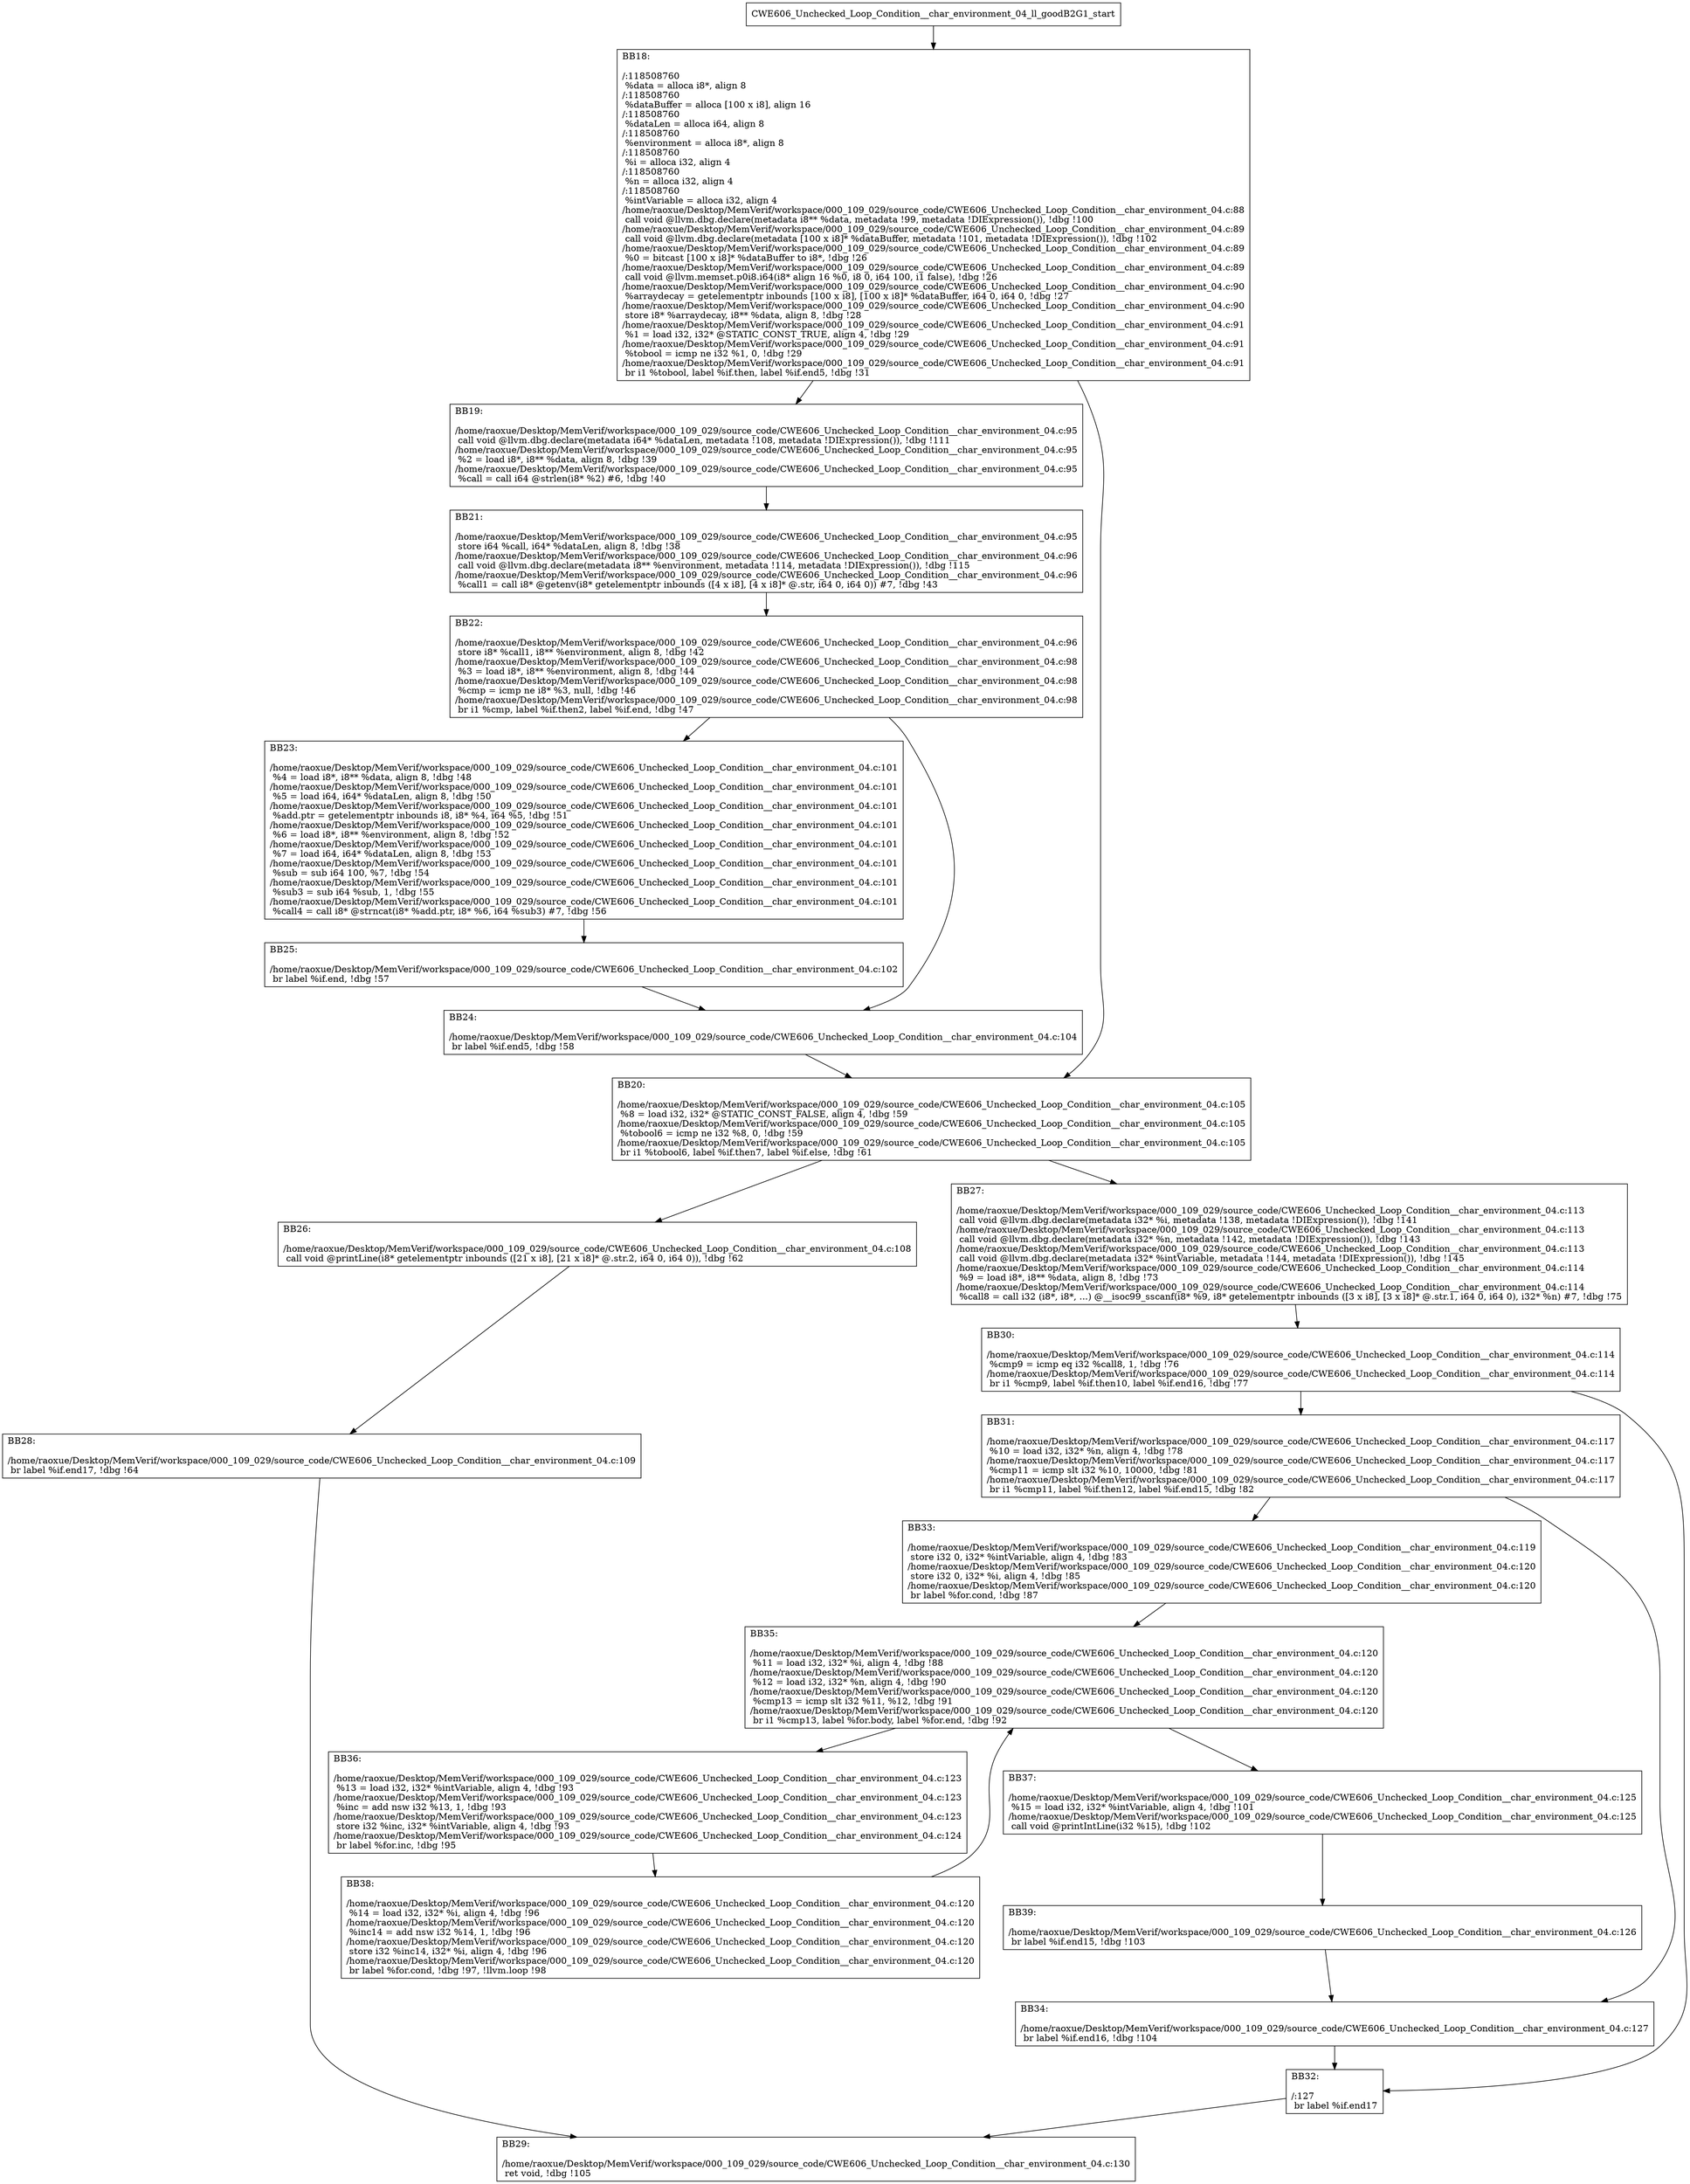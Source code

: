 digraph "CFG for'CWE606_Unchecked_Loop_Condition__char_environment_04_ll_goodB2G1' function" {
	BBCWE606_Unchecked_Loop_Condition__char_environment_04_ll_goodB2G1_start[shape=record,label="{CWE606_Unchecked_Loop_Condition__char_environment_04_ll_goodB2G1_start}"];
	BBCWE606_Unchecked_Loop_Condition__char_environment_04_ll_goodB2G1_start-> CWE606_Unchecked_Loop_Condition__char_environment_04_ll_goodB2G1BB18;
	CWE606_Unchecked_Loop_Condition__char_environment_04_ll_goodB2G1BB18 [shape=record, label="{BB18:\l\l/:118508760\l
  %data = alloca i8*, align 8\l
/:118508760\l
  %dataBuffer = alloca [100 x i8], align 16\l
/:118508760\l
  %dataLen = alloca i64, align 8\l
/:118508760\l
  %environment = alloca i8*, align 8\l
/:118508760\l
  %i = alloca i32, align 4\l
/:118508760\l
  %n = alloca i32, align 4\l
/:118508760\l
  %intVariable = alloca i32, align 4\l
/home/raoxue/Desktop/MemVerif/workspace/000_109_029/source_code/CWE606_Unchecked_Loop_Condition__char_environment_04.c:88\l
  call void @llvm.dbg.declare(metadata i8** %data, metadata !99, metadata !DIExpression()), !dbg !100\l
/home/raoxue/Desktop/MemVerif/workspace/000_109_029/source_code/CWE606_Unchecked_Loop_Condition__char_environment_04.c:89\l
  call void @llvm.dbg.declare(metadata [100 x i8]* %dataBuffer, metadata !101, metadata !DIExpression()), !dbg !102\l
/home/raoxue/Desktop/MemVerif/workspace/000_109_029/source_code/CWE606_Unchecked_Loop_Condition__char_environment_04.c:89\l
  %0 = bitcast [100 x i8]* %dataBuffer to i8*, !dbg !26\l
/home/raoxue/Desktop/MemVerif/workspace/000_109_029/source_code/CWE606_Unchecked_Loop_Condition__char_environment_04.c:89\l
  call void @llvm.memset.p0i8.i64(i8* align 16 %0, i8 0, i64 100, i1 false), !dbg !26\l
/home/raoxue/Desktop/MemVerif/workspace/000_109_029/source_code/CWE606_Unchecked_Loop_Condition__char_environment_04.c:90\l
  %arraydecay = getelementptr inbounds [100 x i8], [100 x i8]* %dataBuffer, i64 0, i64 0, !dbg !27\l
/home/raoxue/Desktop/MemVerif/workspace/000_109_029/source_code/CWE606_Unchecked_Loop_Condition__char_environment_04.c:90\l
  store i8* %arraydecay, i8** %data, align 8, !dbg !28\l
/home/raoxue/Desktop/MemVerif/workspace/000_109_029/source_code/CWE606_Unchecked_Loop_Condition__char_environment_04.c:91\l
  %1 = load i32, i32* @STATIC_CONST_TRUE, align 4, !dbg !29\l
/home/raoxue/Desktop/MemVerif/workspace/000_109_029/source_code/CWE606_Unchecked_Loop_Condition__char_environment_04.c:91\l
  %tobool = icmp ne i32 %1, 0, !dbg !29\l
/home/raoxue/Desktop/MemVerif/workspace/000_109_029/source_code/CWE606_Unchecked_Loop_Condition__char_environment_04.c:91\l
  br i1 %tobool, label %if.then, label %if.end5, !dbg !31\l
}"];
	CWE606_Unchecked_Loop_Condition__char_environment_04_ll_goodB2G1BB18-> CWE606_Unchecked_Loop_Condition__char_environment_04_ll_goodB2G1BB19;
	CWE606_Unchecked_Loop_Condition__char_environment_04_ll_goodB2G1BB18-> CWE606_Unchecked_Loop_Condition__char_environment_04_ll_goodB2G1BB20;
	CWE606_Unchecked_Loop_Condition__char_environment_04_ll_goodB2G1BB19 [shape=record, label="{BB19:\l\l/home/raoxue/Desktop/MemVerif/workspace/000_109_029/source_code/CWE606_Unchecked_Loop_Condition__char_environment_04.c:95\l
  call void @llvm.dbg.declare(metadata i64* %dataLen, metadata !108, metadata !DIExpression()), !dbg !111\l
/home/raoxue/Desktop/MemVerif/workspace/000_109_029/source_code/CWE606_Unchecked_Loop_Condition__char_environment_04.c:95\l
  %2 = load i8*, i8** %data, align 8, !dbg !39\l
/home/raoxue/Desktop/MemVerif/workspace/000_109_029/source_code/CWE606_Unchecked_Loop_Condition__char_environment_04.c:95\l
  %call = call i64 @strlen(i8* %2) #6, !dbg !40\l
}"];
	CWE606_Unchecked_Loop_Condition__char_environment_04_ll_goodB2G1BB19-> CWE606_Unchecked_Loop_Condition__char_environment_04_ll_goodB2G1BB21;
	CWE606_Unchecked_Loop_Condition__char_environment_04_ll_goodB2G1BB21 [shape=record, label="{BB21:\l\l/home/raoxue/Desktop/MemVerif/workspace/000_109_029/source_code/CWE606_Unchecked_Loop_Condition__char_environment_04.c:95\l
  store i64 %call, i64* %dataLen, align 8, !dbg !38\l
/home/raoxue/Desktop/MemVerif/workspace/000_109_029/source_code/CWE606_Unchecked_Loop_Condition__char_environment_04.c:96\l
  call void @llvm.dbg.declare(metadata i8** %environment, metadata !114, metadata !DIExpression()), !dbg !115\l
/home/raoxue/Desktop/MemVerif/workspace/000_109_029/source_code/CWE606_Unchecked_Loop_Condition__char_environment_04.c:96\l
  %call1 = call i8* @getenv(i8* getelementptr inbounds ([4 x i8], [4 x i8]* @.str, i64 0, i64 0)) #7, !dbg !43\l
}"];
	CWE606_Unchecked_Loop_Condition__char_environment_04_ll_goodB2G1BB21-> CWE606_Unchecked_Loop_Condition__char_environment_04_ll_goodB2G1BB22;
	CWE606_Unchecked_Loop_Condition__char_environment_04_ll_goodB2G1BB22 [shape=record, label="{BB22:\l\l/home/raoxue/Desktop/MemVerif/workspace/000_109_029/source_code/CWE606_Unchecked_Loop_Condition__char_environment_04.c:96\l
  store i8* %call1, i8** %environment, align 8, !dbg !42\l
/home/raoxue/Desktop/MemVerif/workspace/000_109_029/source_code/CWE606_Unchecked_Loop_Condition__char_environment_04.c:98\l
  %3 = load i8*, i8** %environment, align 8, !dbg !44\l
/home/raoxue/Desktop/MemVerif/workspace/000_109_029/source_code/CWE606_Unchecked_Loop_Condition__char_environment_04.c:98\l
  %cmp = icmp ne i8* %3, null, !dbg !46\l
/home/raoxue/Desktop/MemVerif/workspace/000_109_029/source_code/CWE606_Unchecked_Loop_Condition__char_environment_04.c:98\l
  br i1 %cmp, label %if.then2, label %if.end, !dbg !47\l
}"];
	CWE606_Unchecked_Loop_Condition__char_environment_04_ll_goodB2G1BB22-> CWE606_Unchecked_Loop_Condition__char_environment_04_ll_goodB2G1BB23;
	CWE606_Unchecked_Loop_Condition__char_environment_04_ll_goodB2G1BB22-> CWE606_Unchecked_Loop_Condition__char_environment_04_ll_goodB2G1BB24;
	CWE606_Unchecked_Loop_Condition__char_environment_04_ll_goodB2G1BB23 [shape=record, label="{BB23:\l\l/home/raoxue/Desktop/MemVerif/workspace/000_109_029/source_code/CWE606_Unchecked_Loop_Condition__char_environment_04.c:101\l
  %4 = load i8*, i8** %data, align 8, !dbg !48\l
/home/raoxue/Desktop/MemVerif/workspace/000_109_029/source_code/CWE606_Unchecked_Loop_Condition__char_environment_04.c:101\l
  %5 = load i64, i64* %dataLen, align 8, !dbg !50\l
/home/raoxue/Desktop/MemVerif/workspace/000_109_029/source_code/CWE606_Unchecked_Loop_Condition__char_environment_04.c:101\l
  %add.ptr = getelementptr inbounds i8, i8* %4, i64 %5, !dbg !51\l
/home/raoxue/Desktop/MemVerif/workspace/000_109_029/source_code/CWE606_Unchecked_Loop_Condition__char_environment_04.c:101\l
  %6 = load i8*, i8** %environment, align 8, !dbg !52\l
/home/raoxue/Desktop/MemVerif/workspace/000_109_029/source_code/CWE606_Unchecked_Loop_Condition__char_environment_04.c:101\l
  %7 = load i64, i64* %dataLen, align 8, !dbg !53\l
/home/raoxue/Desktop/MemVerif/workspace/000_109_029/source_code/CWE606_Unchecked_Loop_Condition__char_environment_04.c:101\l
  %sub = sub i64 100, %7, !dbg !54\l
/home/raoxue/Desktop/MemVerif/workspace/000_109_029/source_code/CWE606_Unchecked_Loop_Condition__char_environment_04.c:101\l
  %sub3 = sub i64 %sub, 1, !dbg !55\l
/home/raoxue/Desktop/MemVerif/workspace/000_109_029/source_code/CWE606_Unchecked_Loop_Condition__char_environment_04.c:101\l
  %call4 = call i8* @strncat(i8* %add.ptr, i8* %6, i64 %sub3) #7, !dbg !56\l
}"];
	CWE606_Unchecked_Loop_Condition__char_environment_04_ll_goodB2G1BB23-> CWE606_Unchecked_Loop_Condition__char_environment_04_ll_goodB2G1BB25;
	CWE606_Unchecked_Loop_Condition__char_environment_04_ll_goodB2G1BB25 [shape=record, label="{BB25:\l\l/home/raoxue/Desktop/MemVerif/workspace/000_109_029/source_code/CWE606_Unchecked_Loop_Condition__char_environment_04.c:102\l
  br label %if.end, !dbg !57\l
}"];
	CWE606_Unchecked_Loop_Condition__char_environment_04_ll_goodB2G1BB25-> CWE606_Unchecked_Loop_Condition__char_environment_04_ll_goodB2G1BB24;
	CWE606_Unchecked_Loop_Condition__char_environment_04_ll_goodB2G1BB24 [shape=record, label="{BB24:\l\l/home/raoxue/Desktop/MemVerif/workspace/000_109_029/source_code/CWE606_Unchecked_Loop_Condition__char_environment_04.c:104\l
  br label %if.end5, !dbg !58\l
}"];
	CWE606_Unchecked_Loop_Condition__char_environment_04_ll_goodB2G1BB24-> CWE606_Unchecked_Loop_Condition__char_environment_04_ll_goodB2G1BB20;
	CWE606_Unchecked_Loop_Condition__char_environment_04_ll_goodB2G1BB20 [shape=record, label="{BB20:\l\l/home/raoxue/Desktop/MemVerif/workspace/000_109_029/source_code/CWE606_Unchecked_Loop_Condition__char_environment_04.c:105\l
  %8 = load i32, i32* @STATIC_CONST_FALSE, align 4, !dbg !59\l
/home/raoxue/Desktop/MemVerif/workspace/000_109_029/source_code/CWE606_Unchecked_Loop_Condition__char_environment_04.c:105\l
  %tobool6 = icmp ne i32 %8, 0, !dbg !59\l
/home/raoxue/Desktop/MemVerif/workspace/000_109_029/source_code/CWE606_Unchecked_Loop_Condition__char_environment_04.c:105\l
  br i1 %tobool6, label %if.then7, label %if.else, !dbg !61\l
}"];
	CWE606_Unchecked_Loop_Condition__char_environment_04_ll_goodB2G1BB20-> CWE606_Unchecked_Loop_Condition__char_environment_04_ll_goodB2G1BB26;
	CWE606_Unchecked_Loop_Condition__char_environment_04_ll_goodB2G1BB20-> CWE606_Unchecked_Loop_Condition__char_environment_04_ll_goodB2G1BB27;
	CWE606_Unchecked_Loop_Condition__char_environment_04_ll_goodB2G1BB26 [shape=record, label="{BB26:\l\l/home/raoxue/Desktop/MemVerif/workspace/000_109_029/source_code/CWE606_Unchecked_Loop_Condition__char_environment_04.c:108\l
  call void @printLine(i8* getelementptr inbounds ([21 x i8], [21 x i8]* @.str.2, i64 0, i64 0)), !dbg !62\l
}"];
	CWE606_Unchecked_Loop_Condition__char_environment_04_ll_goodB2G1BB26-> CWE606_Unchecked_Loop_Condition__char_environment_04_ll_goodB2G1BB28;
	CWE606_Unchecked_Loop_Condition__char_environment_04_ll_goodB2G1BB28 [shape=record, label="{BB28:\l\l/home/raoxue/Desktop/MemVerif/workspace/000_109_029/source_code/CWE606_Unchecked_Loop_Condition__char_environment_04.c:109\l
  br label %if.end17, !dbg !64\l
}"];
	CWE606_Unchecked_Loop_Condition__char_environment_04_ll_goodB2G1BB28-> CWE606_Unchecked_Loop_Condition__char_environment_04_ll_goodB2G1BB29;
	CWE606_Unchecked_Loop_Condition__char_environment_04_ll_goodB2G1BB27 [shape=record, label="{BB27:\l\l/home/raoxue/Desktop/MemVerif/workspace/000_109_029/source_code/CWE606_Unchecked_Loop_Condition__char_environment_04.c:113\l
  call void @llvm.dbg.declare(metadata i32* %i, metadata !138, metadata !DIExpression()), !dbg !141\l
/home/raoxue/Desktop/MemVerif/workspace/000_109_029/source_code/CWE606_Unchecked_Loop_Condition__char_environment_04.c:113\l
  call void @llvm.dbg.declare(metadata i32* %n, metadata !142, metadata !DIExpression()), !dbg !143\l
/home/raoxue/Desktop/MemVerif/workspace/000_109_029/source_code/CWE606_Unchecked_Loop_Condition__char_environment_04.c:113\l
  call void @llvm.dbg.declare(metadata i32* %intVariable, metadata !144, metadata !DIExpression()), !dbg !145\l
/home/raoxue/Desktop/MemVerif/workspace/000_109_029/source_code/CWE606_Unchecked_Loop_Condition__char_environment_04.c:114\l
  %9 = load i8*, i8** %data, align 8, !dbg !73\l
/home/raoxue/Desktop/MemVerif/workspace/000_109_029/source_code/CWE606_Unchecked_Loop_Condition__char_environment_04.c:114\l
  %call8 = call i32 (i8*, i8*, ...) @__isoc99_sscanf(i8* %9, i8* getelementptr inbounds ([3 x i8], [3 x i8]* @.str.1, i64 0, i64 0), i32* %n) #7, !dbg !75\l
}"];
	CWE606_Unchecked_Loop_Condition__char_environment_04_ll_goodB2G1BB27-> CWE606_Unchecked_Loop_Condition__char_environment_04_ll_goodB2G1BB30;
	CWE606_Unchecked_Loop_Condition__char_environment_04_ll_goodB2G1BB30 [shape=record, label="{BB30:\l\l/home/raoxue/Desktop/MemVerif/workspace/000_109_029/source_code/CWE606_Unchecked_Loop_Condition__char_environment_04.c:114\l
  %cmp9 = icmp eq i32 %call8, 1, !dbg !76\l
/home/raoxue/Desktop/MemVerif/workspace/000_109_029/source_code/CWE606_Unchecked_Loop_Condition__char_environment_04.c:114\l
  br i1 %cmp9, label %if.then10, label %if.end16, !dbg !77\l
}"];
	CWE606_Unchecked_Loop_Condition__char_environment_04_ll_goodB2G1BB30-> CWE606_Unchecked_Loop_Condition__char_environment_04_ll_goodB2G1BB31;
	CWE606_Unchecked_Loop_Condition__char_environment_04_ll_goodB2G1BB30-> CWE606_Unchecked_Loop_Condition__char_environment_04_ll_goodB2G1BB32;
	CWE606_Unchecked_Loop_Condition__char_environment_04_ll_goodB2G1BB31 [shape=record, label="{BB31:\l\l/home/raoxue/Desktop/MemVerif/workspace/000_109_029/source_code/CWE606_Unchecked_Loop_Condition__char_environment_04.c:117\l
  %10 = load i32, i32* %n, align 4, !dbg !78\l
/home/raoxue/Desktop/MemVerif/workspace/000_109_029/source_code/CWE606_Unchecked_Loop_Condition__char_environment_04.c:117\l
  %cmp11 = icmp slt i32 %10, 10000, !dbg !81\l
/home/raoxue/Desktop/MemVerif/workspace/000_109_029/source_code/CWE606_Unchecked_Loop_Condition__char_environment_04.c:117\l
  br i1 %cmp11, label %if.then12, label %if.end15, !dbg !82\l
}"];
	CWE606_Unchecked_Loop_Condition__char_environment_04_ll_goodB2G1BB31-> CWE606_Unchecked_Loop_Condition__char_environment_04_ll_goodB2G1BB33;
	CWE606_Unchecked_Loop_Condition__char_environment_04_ll_goodB2G1BB31-> CWE606_Unchecked_Loop_Condition__char_environment_04_ll_goodB2G1BB34;
	CWE606_Unchecked_Loop_Condition__char_environment_04_ll_goodB2G1BB33 [shape=record, label="{BB33:\l\l/home/raoxue/Desktop/MemVerif/workspace/000_109_029/source_code/CWE606_Unchecked_Loop_Condition__char_environment_04.c:119\l
  store i32 0, i32* %intVariable, align 4, !dbg !83\l
/home/raoxue/Desktop/MemVerif/workspace/000_109_029/source_code/CWE606_Unchecked_Loop_Condition__char_environment_04.c:120\l
  store i32 0, i32* %i, align 4, !dbg !85\l
/home/raoxue/Desktop/MemVerif/workspace/000_109_029/source_code/CWE606_Unchecked_Loop_Condition__char_environment_04.c:120\l
  br label %for.cond, !dbg !87\l
}"];
	CWE606_Unchecked_Loop_Condition__char_environment_04_ll_goodB2G1BB33-> CWE606_Unchecked_Loop_Condition__char_environment_04_ll_goodB2G1BB35;
	CWE606_Unchecked_Loop_Condition__char_environment_04_ll_goodB2G1BB35 [shape=record, label="{BB35:\l\l/home/raoxue/Desktop/MemVerif/workspace/000_109_029/source_code/CWE606_Unchecked_Loop_Condition__char_environment_04.c:120\l
  %11 = load i32, i32* %i, align 4, !dbg !88\l
/home/raoxue/Desktop/MemVerif/workspace/000_109_029/source_code/CWE606_Unchecked_Loop_Condition__char_environment_04.c:120\l
  %12 = load i32, i32* %n, align 4, !dbg !90\l
/home/raoxue/Desktop/MemVerif/workspace/000_109_029/source_code/CWE606_Unchecked_Loop_Condition__char_environment_04.c:120\l
  %cmp13 = icmp slt i32 %11, %12, !dbg !91\l
/home/raoxue/Desktop/MemVerif/workspace/000_109_029/source_code/CWE606_Unchecked_Loop_Condition__char_environment_04.c:120\l
  br i1 %cmp13, label %for.body, label %for.end, !dbg !92\l
}"];
	CWE606_Unchecked_Loop_Condition__char_environment_04_ll_goodB2G1BB35-> CWE606_Unchecked_Loop_Condition__char_environment_04_ll_goodB2G1BB36;
	CWE606_Unchecked_Loop_Condition__char_environment_04_ll_goodB2G1BB35-> CWE606_Unchecked_Loop_Condition__char_environment_04_ll_goodB2G1BB37;
	CWE606_Unchecked_Loop_Condition__char_environment_04_ll_goodB2G1BB36 [shape=record, label="{BB36:\l\l/home/raoxue/Desktop/MemVerif/workspace/000_109_029/source_code/CWE606_Unchecked_Loop_Condition__char_environment_04.c:123\l
  %13 = load i32, i32* %intVariable, align 4, !dbg !93\l
/home/raoxue/Desktop/MemVerif/workspace/000_109_029/source_code/CWE606_Unchecked_Loop_Condition__char_environment_04.c:123\l
  %inc = add nsw i32 %13, 1, !dbg !93\l
/home/raoxue/Desktop/MemVerif/workspace/000_109_029/source_code/CWE606_Unchecked_Loop_Condition__char_environment_04.c:123\l
  store i32 %inc, i32* %intVariable, align 4, !dbg !93\l
/home/raoxue/Desktop/MemVerif/workspace/000_109_029/source_code/CWE606_Unchecked_Loop_Condition__char_environment_04.c:124\l
  br label %for.inc, !dbg !95\l
}"];
	CWE606_Unchecked_Loop_Condition__char_environment_04_ll_goodB2G1BB36-> CWE606_Unchecked_Loop_Condition__char_environment_04_ll_goodB2G1BB38;
	CWE606_Unchecked_Loop_Condition__char_environment_04_ll_goodB2G1BB38 [shape=record, label="{BB38:\l\l/home/raoxue/Desktop/MemVerif/workspace/000_109_029/source_code/CWE606_Unchecked_Loop_Condition__char_environment_04.c:120\l
  %14 = load i32, i32* %i, align 4, !dbg !96\l
/home/raoxue/Desktop/MemVerif/workspace/000_109_029/source_code/CWE606_Unchecked_Loop_Condition__char_environment_04.c:120\l
  %inc14 = add nsw i32 %14, 1, !dbg !96\l
/home/raoxue/Desktop/MemVerif/workspace/000_109_029/source_code/CWE606_Unchecked_Loop_Condition__char_environment_04.c:120\l
  store i32 %inc14, i32* %i, align 4, !dbg !96\l
/home/raoxue/Desktop/MemVerif/workspace/000_109_029/source_code/CWE606_Unchecked_Loop_Condition__char_environment_04.c:120\l
  br label %for.cond, !dbg !97, !llvm.loop !98\l
}"];
	CWE606_Unchecked_Loop_Condition__char_environment_04_ll_goodB2G1BB38-> CWE606_Unchecked_Loop_Condition__char_environment_04_ll_goodB2G1BB35;
	CWE606_Unchecked_Loop_Condition__char_environment_04_ll_goodB2G1BB37 [shape=record, label="{BB37:\l\l/home/raoxue/Desktop/MemVerif/workspace/000_109_029/source_code/CWE606_Unchecked_Loop_Condition__char_environment_04.c:125\l
  %15 = load i32, i32* %intVariable, align 4, !dbg !101\l
/home/raoxue/Desktop/MemVerif/workspace/000_109_029/source_code/CWE606_Unchecked_Loop_Condition__char_environment_04.c:125\l
  call void @printIntLine(i32 %15), !dbg !102\l
}"];
	CWE606_Unchecked_Loop_Condition__char_environment_04_ll_goodB2G1BB37-> CWE606_Unchecked_Loop_Condition__char_environment_04_ll_goodB2G1BB39;
	CWE606_Unchecked_Loop_Condition__char_environment_04_ll_goodB2G1BB39 [shape=record, label="{BB39:\l\l/home/raoxue/Desktop/MemVerif/workspace/000_109_029/source_code/CWE606_Unchecked_Loop_Condition__char_environment_04.c:126\l
  br label %if.end15, !dbg !103\l
}"];
	CWE606_Unchecked_Loop_Condition__char_environment_04_ll_goodB2G1BB39-> CWE606_Unchecked_Loop_Condition__char_environment_04_ll_goodB2G1BB34;
	CWE606_Unchecked_Loop_Condition__char_environment_04_ll_goodB2G1BB34 [shape=record, label="{BB34:\l\l/home/raoxue/Desktop/MemVerif/workspace/000_109_029/source_code/CWE606_Unchecked_Loop_Condition__char_environment_04.c:127\l
  br label %if.end16, !dbg !104\l
}"];
	CWE606_Unchecked_Loop_Condition__char_environment_04_ll_goodB2G1BB34-> CWE606_Unchecked_Loop_Condition__char_environment_04_ll_goodB2G1BB32;
	CWE606_Unchecked_Loop_Condition__char_environment_04_ll_goodB2G1BB32 [shape=record, label="{BB32:\l\l/:127\l
  br label %if.end17\l
}"];
	CWE606_Unchecked_Loop_Condition__char_environment_04_ll_goodB2G1BB32-> CWE606_Unchecked_Loop_Condition__char_environment_04_ll_goodB2G1BB29;
	CWE606_Unchecked_Loop_Condition__char_environment_04_ll_goodB2G1BB29 [shape=record, label="{BB29:\l\l/home/raoxue/Desktop/MemVerif/workspace/000_109_029/source_code/CWE606_Unchecked_Loop_Condition__char_environment_04.c:130\l
  ret void, !dbg !105\l
}"];
}
